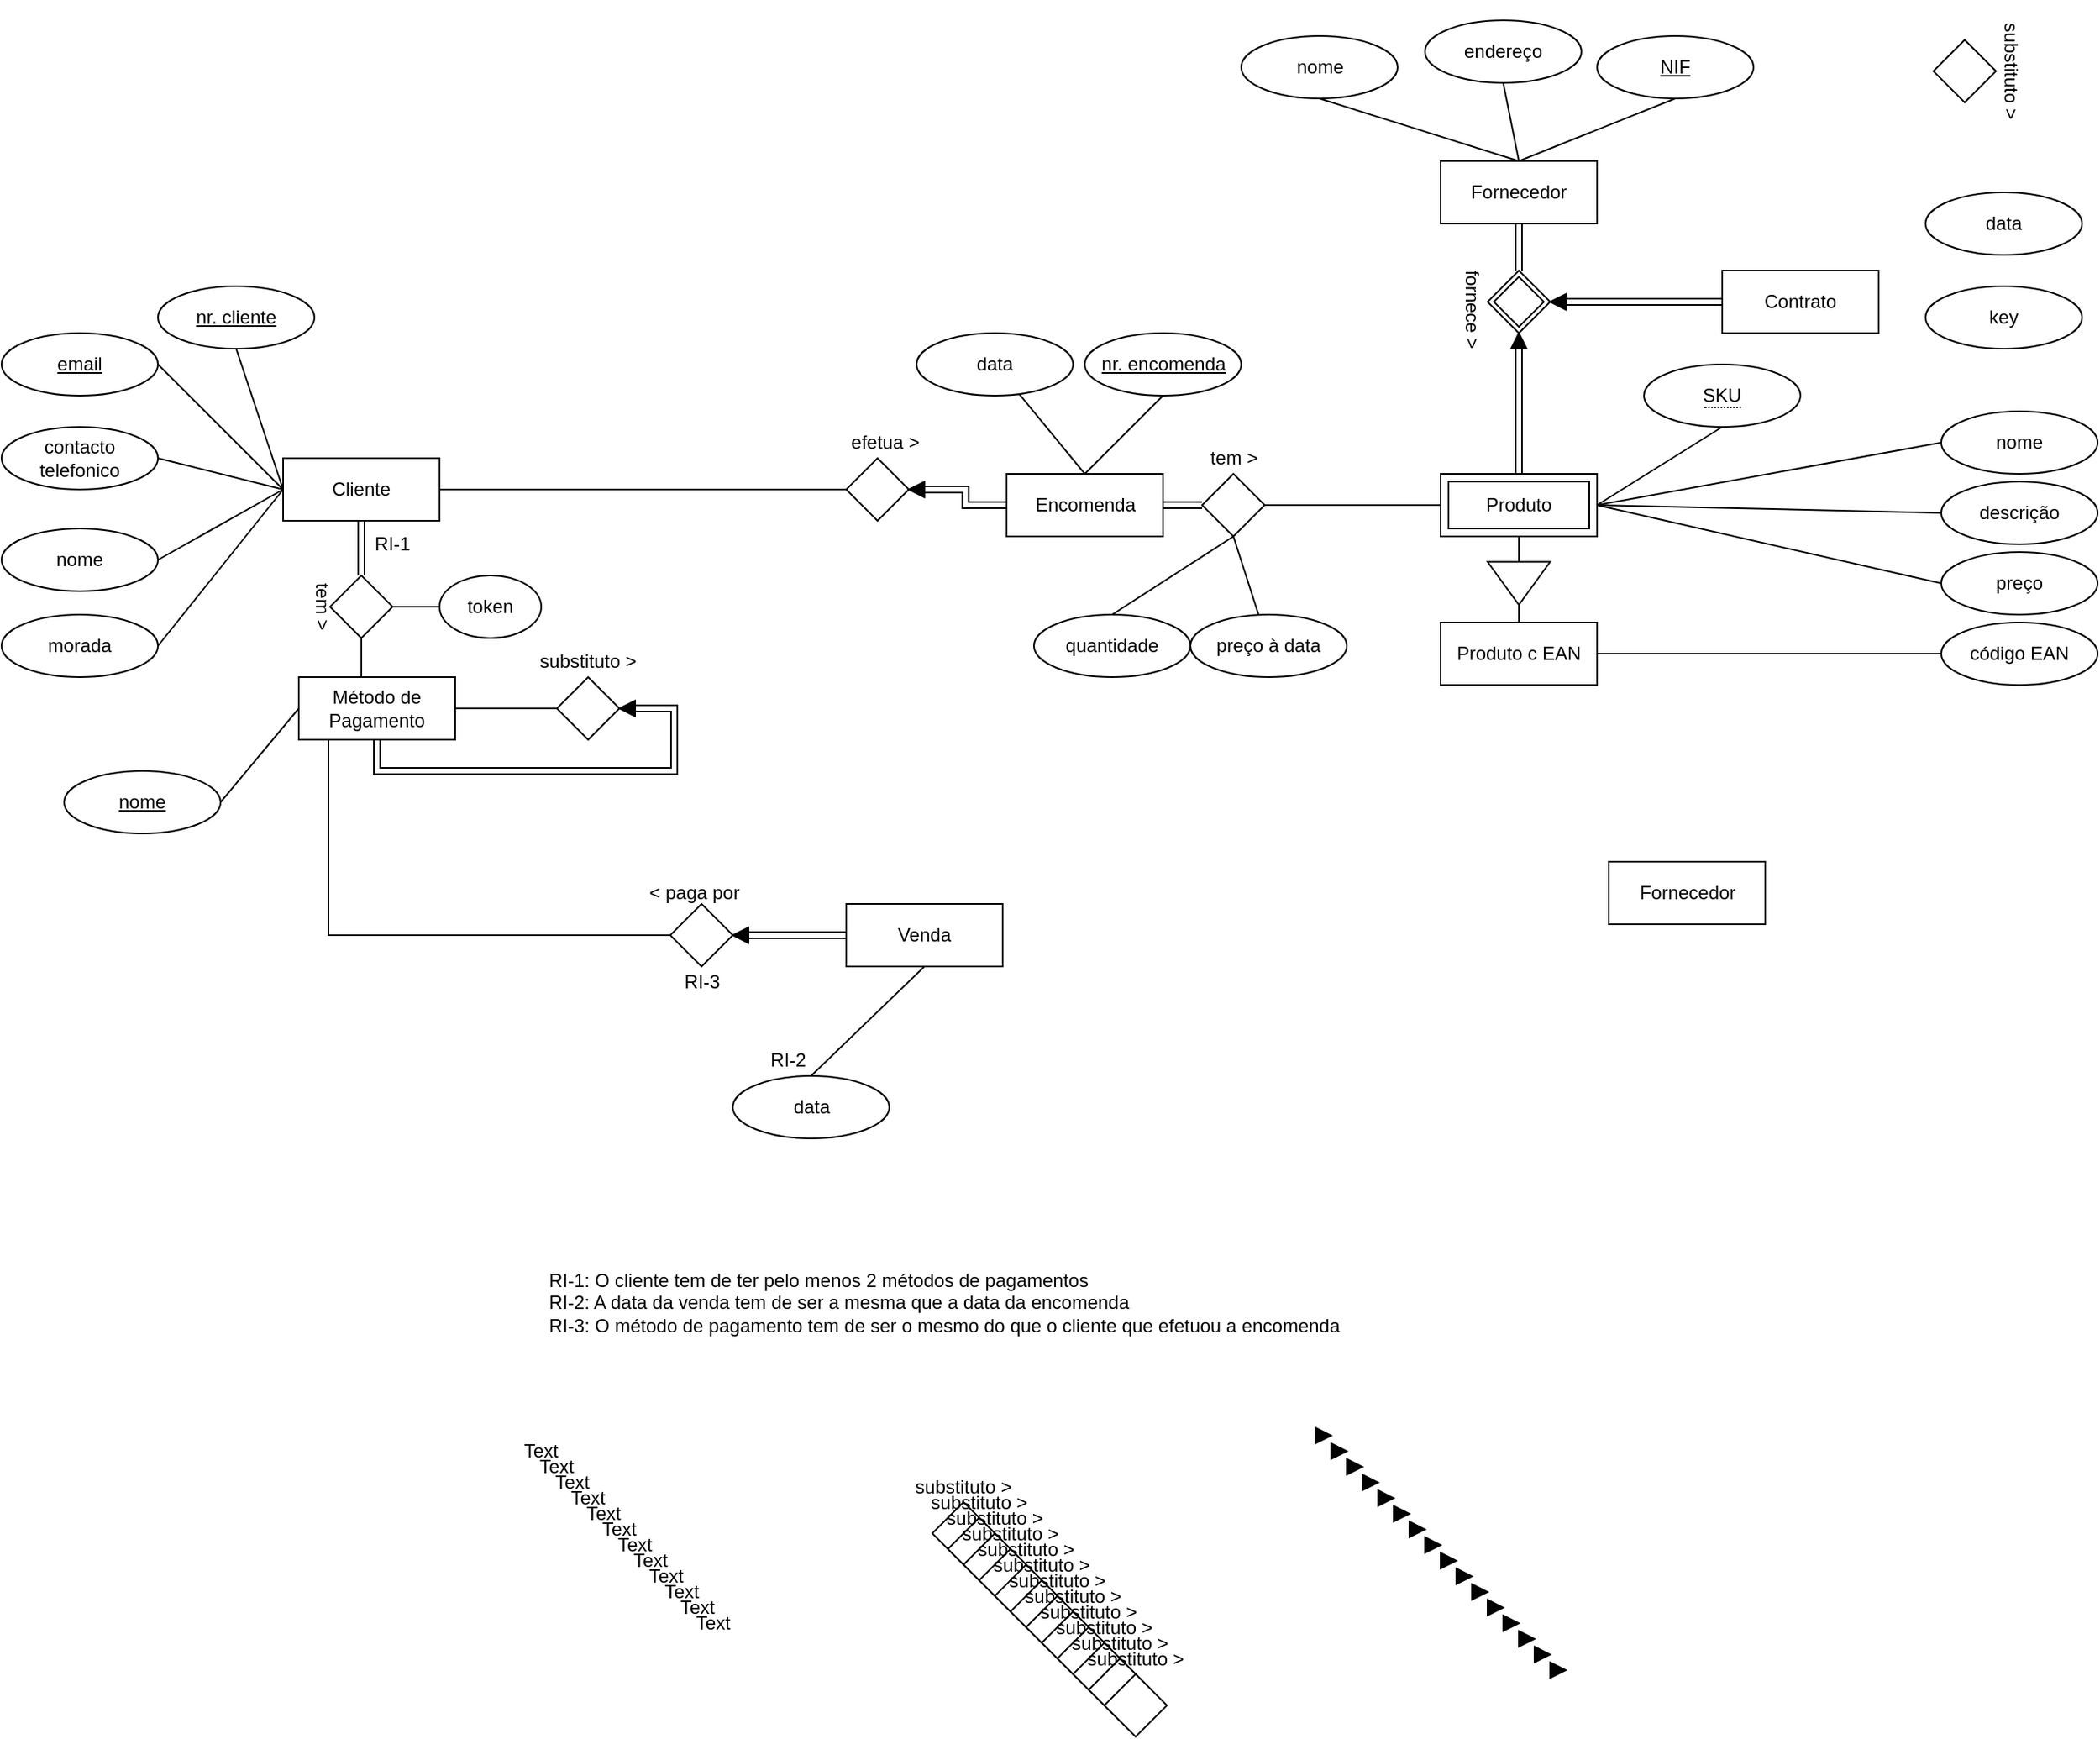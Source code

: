 <mxfile version="21.3.0" type="github">
  <diagram name="Página-1" id="y2fjRV4uYD4Q84c89YPK">
    <mxGraphModel dx="1822" dy="1716" grid="1" gridSize="10" guides="1" tooltips="1" connect="1" arrows="1" fold="1" page="1" pageScale="1" pageWidth="827" pageHeight="1169" math="0" shadow="0">
      <root>
        <mxCell id="0" />
        <mxCell id="1" parent="0" />
        <mxCell id="JnHoamfneufo5HsruB0j-102" style="edgeStyle=orthogonalEdgeStyle;rounded=0;orthogonalLoop=1;jettySize=auto;html=1;exitX=1;exitY=0.5;exitDx=0;exitDy=0;entryX=0;entryY=0.5;entryDx=0;entryDy=0;endArrow=none;endFill=0;" edge="1" parent="1" source="JnHoamfneufo5HsruB0j-5" target="JnHoamfneufo5HsruB0j-99">
          <mxGeometry relative="1" as="geometry">
            <mxPoint x="352.5" y="270" as="sourcePoint" />
            <Array as="points">
              <mxPoint x="330" y="260" />
            </Array>
          </mxGeometry>
        </mxCell>
        <mxCell id="JnHoamfneufo5HsruB0j-118" style="edgeStyle=orthogonalEdgeStyle;rounded=0;orthogonalLoop=1;jettySize=auto;html=1;exitX=0.5;exitY=1;exitDx=0;exitDy=0;entryX=0.5;entryY=0;entryDx=0;entryDy=0;shape=link;" edge="1" parent="1" source="JnHoamfneufo5HsruB0j-5" target="JnHoamfneufo5HsruB0j-97">
          <mxGeometry relative="1" as="geometry" />
        </mxCell>
        <mxCell id="JnHoamfneufo5HsruB0j-5" value="Cliente" style="whiteSpace=wrap;html=1;align=center;" vertex="1" parent="1">
          <mxGeometry x="-20" y="240" width="100" height="40" as="geometry" />
        </mxCell>
        <mxCell id="JnHoamfneufo5HsruB0j-129" style="edgeStyle=orthogonalEdgeStyle;rounded=0;orthogonalLoop=1;jettySize=auto;html=1;exitX=1;exitY=0.5;exitDx=0;exitDy=0;entryX=0;entryY=0.5;entryDx=0;entryDy=0;shape=link;" edge="1" parent="1" source="JnHoamfneufo5HsruB0j-6" target="JnHoamfneufo5HsruB0j-95">
          <mxGeometry relative="1" as="geometry" />
        </mxCell>
        <mxCell id="JnHoamfneufo5HsruB0j-135" style="edgeStyle=orthogonalEdgeStyle;rounded=0;orthogonalLoop=1;jettySize=auto;html=1;exitX=0;exitY=0.5;exitDx=0;exitDy=0;entryX=0;entryY=0.5;entryDx=0;entryDy=0;shape=link;" edge="1" parent="1" source="JnHoamfneufo5HsruB0j-6" target="JnHoamfneufo5HsruB0j-131">
          <mxGeometry relative="1" as="geometry">
            <mxPoint x="425" y="270" as="targetPoint" />
            <Array as="points" />
          </mxGeometry>
        </mxCell>
        <mxCell id="JnHoamfneufo5HsruB0j-136" style="rounded=0;orthogonalLoop=1;jettySize=auto;html=1;exitX=0.5;exitY=0;exitDx=0;exitDy=0;endArrow=none;endFill=0;" edge="1" parent="1" source="JnHoamfneufo5HsruB0j-6" target="JnHoamfneufo5HsruB0j-104">
          <mxGeometry relative="1" as="geometry" />
        </mxCell>
        <mxCell id="JnHoamfneufo5HsruB0j-137" style="rounded=0;orthogonalLoop=1;jettySize=auto;html=1;exitX=0.5;exitY=0;exitDx=0;exitDy=0;entryX=0.5;entryY=1;entryDx=0;entryDy=0;endArrow=none;endFill=0;" edge="1" parent="1" source="JnHoamfneufo5HsruB0j-6" target="JnHoamfneufo5HsruB0j-105">
          <mxGeometry relative="1" as="geometry" />
        </mxCell>
        <mxCell id="JnHoamfneufo5HsruB0j-6" value="Encomenda" style="whiteSpace=wrap;html=1;align=center;" vertex="1" parent="1">
          <mxGeometry x="442.5" y="250" width="100" height="40" as="geometry" />
        </mxCell>
        <mxCell id="JnHoamfneufo5HsruB0j-130" style="edgeStyle=orthogonalEdgeStyle;rounded=0;orthogonalLoop=1;jettySize=auto;html=1;exitX=0;exitY=0.5;exitDx=0;exitDy=0;entryX=1;entryY=0.5;entryDx=0;entryDy=0;endArrow=none;endFill=0;" edge="1" parent="1" source="JnHoamfneufo5HsruB0j-7" target="JnHoamfneufo5HsruB0j-95">
          <mxGeometry relative="1" as="geometry" />
        </mxCell>
        <mxCell id="JnHoamfneufo5HsruB0j-142" style="rounded=0;orthogonalLoop=1;jettySize=auto;html=1;exitX=1;exitY=0.5;exitDx=0;exitDy=0;entryX=0.5;entryY=1;entryDx=0;entryDy=0;endArrow=none;endFill=0;" edge="1" parent="1" source="JnHoamfneufo5HsruB0j-7" target="JnHoamfneufo5HsruB0j-225">
          <mxGeometry relative="1" as="geometry">
            <mxPoint x="886.25" y="210" as="targetPoint" />
          </mxGeometry>
        </mxCell>
        <mxCell id="JnHoamfneufo5HsruB0j-217" style="edgeStyle=orthogonalEdgeStyle;rounded=0;orthogonalLoop=1;jettySize=auto;html=1;exitX=0.5;exitY=1;exitDx=0;exitDy=0;entryX=0;entryY=0.5;entryDx=0;entryDy=0;endArrow=none;endFill=0;" edge="1" parent="1" source="JnHoamfneufo5HsruB0j-7" target="JnHoamfneufo5HsruB0j-216">
          <mxGeometry relative="1" as="geometry" />
        </mxCell>
        <mxCell id="JnHoamfneufo5HsruB0j-41" style="edgeStyle=orthogonalEdgeStyle;rounded=0;orthogonalLoop=1;jettySize=auto;html=1;exitX=1;exitY=0.5;exitDx=0;exitDy=0;endArrow=none;endFill=0;" edge="1" parent="1" source="JnHoamfneufo5HsruB0j-8" target="JnHoamfneufo5HsruB0j-24">
          <mxGeometry relative="1" as="geometry" />
        </mxCell>
        <mxCell id="JnHoamfneufo5HsruB0j-62" style="edgeStyle=orthogonalEdgeStyle;rounded=0;orthogonalLoop=1;jettySize=auto;html=1;exitX=0.5;exitY=1;exitDx=0;exitDy=0;entryX=0;entryY=0.5;entryDx=0;entryDy=0;endArrow=none;endFill=0;shape=link;" edge="1" parent="1" source="JnHoamfneufo5HsruB0j-8" target="JnHoamfneufo5HsruB0j-44">
          <mxGeometry relative="1" as="geometry">
            <Array as="points">
              <mxPoint x="40" y="440" />
              <mxPoint x="230" y="440" />
              <mxPoint x="230" y="400" />
            </Array>
          </mxGeometry>
        </mxCell>
        <mxCell id="JnHoamfneufo5HsruB0j-127" style="rounded=0;orthogonalLoop=1;jettySize=auto;html=1;exitX=0;exitY=0.5;exitDx=0;exitDy=0;entryX=1;entryY=0.5;entryDx=0;entryDy=0;endArrow=none;endFill=0;" edge="1" parent="1" source="JnHoamfneufo5HsruB0j-8" target="JnHoamfneufo5HsruB0j-126">
          <mxGeometry relative="1" as="geometry" />
        </mxCell>
        <mxCell id="JnHoamfneufo5HsruB0j-8" value="Método de Pagamento" style="whiteSpace=wrap;html=1;align=center;" vertex="1" parent="1">
          <mxGeometry x="-10" y="380" width="100" height="40" as="geometry" />
        </mxCell>
        <mxCell id="JnHoamfneufo5HsruB0j-24" value="" style="shape=rhombus;perimeter=rhombusPerimeter;whiteSpace=wrap;html=1;align=center;" vertex="1" parent="1">
          <mxGeometry x="155" y="380" width="40" height="40" as="geometry" />
        </mxCell>
        <mxCell id="JnHoamfneufo5HsruB0j-25" value="Text" style="text;html=1;strokeColor=none;fillColor=none;align=center;verticalAlign=middle;whiteSpace=wrap;rounded=0;" vertex="1" parent="1">
          <mxGeometry x="115" y="860" width="60" height="30" as="geometry" />
        </mxCell>
        <mxCell id="JnHoamfneufo5HsruB0j-26" value="Text" style="text;html=1;strokeColor=none;fillColor=none;align=center;verticalAlign=middle;whiteSpace=wrap;rounded=0;" vertex="1" parent="1">
          <mxGeometry x="125" y="870" width="60" height="30" as="geometry" />
        </mxCell>
        <mxCell id="JnHoamfneufo5HsruB0j-27" value="Text" style="text;html=1;strokeColor=none;fillColor=none;align=center;verticalAlign=middle;whiteSpace=wrap;rounded=0;" vertex="1" parent="1">
          <mxGeometry x="135" y="880" width="60" height="30" as="geometry" />
        </mxCell>
        <mxCell id="JnHoamfneufo5HsruB0j-28" value="Text" style="text;html=1;strokeColor=none;fillColor=none;align=center;verticalAlign=middle;whiteSpace=wrap;rounded=0;" vertex="1" parent="1">
          <mxGeometry x="145" y="890" width="60" height="30" as="geometry" />
        </mxCell>
        <mxCell id="JnHoamfneufo5HsruB0j-29" value="Text" style="text;html=1;strokeColor=none;fillColor=none;align=center;verticalAlign=middle;whiteSpace=wrap;rounded=0;" vertex="1" parent="1">
          <mxGeometry x="155" y="900" width="60" height="30" as="geometry" />
        </mxCell>
        <mxCell id="JnHoamfneufo5HsruB0j-30" value="Text" style="text;html=1;strokeColor=none;fillColor=none;align=center;verticalAlign=middle;whiteSpace=wrap;rounded=0;" vertex="1" parent="1">
          <mxGeometry x="165" y="910" width="60" height="30" as="geometry" />
        </mxCell>
        <mxCell id="JnHoamfneufo5HsruB0j-31" value="Text" style="text;html=1;strokeColor=none;fillColor=none;align=center;verticalAlign=middle;whiteSpace=wrap;rounded=0;" vertex="1" parent="1">
          <mxGeometry x="175" y="920" width="60" height="30" as="geometry" />
        </mxCell>
        <mxCell id="JnHoamfneufo5HsruB0j-32" value="Text" style="text;html=1;strokeColor=none;fillColor=none;align=center;verticalAlign=middle;whiteSpace=wrap;rounded=0;" vertex="1" parent="1">
          <mxGeometry x="185" y="930" width="60" height="30" as="geometry" />
        </mxCell>
        <mxCell id="JnHoamfneufo5HsruB0j-33" value="Text" style="text;html=1;strokeColor=none;fillColor=none;align=center;verticalAlign=middle;whiteSpace=wrap;rounded=0;" vertex="1" parent="1">
          <mxGeometry x="195" y="940" width="60" height="30" as="geometry" />
        </mxCell>
        <mxCell id="JnHoamfneufo5HsruB0j-34" value="Text" style="text;html=1;strokeColor=none;fillColor=none;align=center;verticalAlign=middle;whiteSpace=wrap;rounded=0;" vertex="1" parent="1">
          <mxGeometry x="205" y="950" width="60" height="30" as="geometry" />
        </mxCell>
        <mxCell id="JnHoamfneufo5HsruB0j-35" value="Text" style="text;html=1;strokeColor=none;fillColor=none;align=center;verticalAlign=middle;whiteSpace=wrap;rounded=0;" vertex="1" parent="1">
          <mxGeometry x="215" y="960" width="60" height="30" as="geometry" />
        </mxCell>
        <mxCell id="JnHoamfneufo5HsruB0j-36" value="Text" style="text;html=1;strokeColor=none;fillColor=none;align=center;verticalAlign=middle;whiteSpace=wrap;rounded=0;" vertex="1" parent="1">
          <mxGeometry x="225" y="970" width="60" height="30" as="geometry" />
        </mxCell>
        <mxCell id="JnHoamfneufo5HsruB0j-37" value="&lt;div style=&quot;&quot;&gt;&lt;span style=&quot;background-color: initial;&quot;&gt;RI-1: O cliente tem de ter pelo menos 2 métodos de pagamentos&lt;/span&gt;&lt;/div&gt;RI-2: A data da venda tem de ser a mesma que a data da encomenda&lt;br&gt;&lt;span style=&quot;background-color: initial;&quot;&gt;RI-3: O método de pagamento tem de ser o mesmo do que o cliente que efetuou a encomenda&lt;/span&gt;" style="text;html=1;strokeColor=none;fillColor=none;align=left;verticalAlign=middle;whiteSpace=wrap;rounded=0;" vertex="1" parent="1">
          <mxGeometry x="147.5" y="750" width="572.5" height="60" as="geometry" />
        </mxCell>
        <mxCell id="JnHoamfneufo5HsruB0j-38" value="RI-2" style="text;html=1;strokeColor=none;fillColor=none;align=center;verticalAlign=middle;whiteSpace=wrap;rounded=0;" vertex="1" parent="1">
          <mxGeometry x="272.5" y="610" width="60" height="30" as="geometry" />
        </mxCell>
        <mxCell id="JnHoamfneufo5HsruB0j-39" value="RI-1" style="text;html=1;strokeColor=none;fillColor=none;align=center;verticalAlign=middle;whiteSpace=wrap;rounded=0;" vertex="1" parent="1">
          <mxGeometry x="20" y="280" width="60" height="30" as="geometry" />
        </mxCell>
        <mxCell id="JnHoamfneufo5HsruB0j-40" value="substituto &amp;gt;" style="text;html=1;strokeColor=none;fillColor=none;align=center;verticalAlign=middle;whiteSpace=wrap;rounded=0;" vertex="1" parent="1">
          <mxGeometry x="140" y="355" width="70" height="30" as="geometry" />
        </mxCell>
        <mxCell id="JnHoamfneufo5HsruB0j-44" value="" style="triangle;whiteSpace=wrap;html=1;fillStyle=solid;fillColor=#030303;rotation=-180;" vertex="1" parent="1">
          <mxGeometry x="195" y="395" width="10" height="10" as="geometry" />
        </mxCell>
        <mxCell id="JnHoamfneufo5HsruB0j-45" value="" style="triangle;whiteSpace=wrap;html=1;fillStyle=solid;fillColor=#030303;" vertex="1" parent="1">
          <mxGeometry x="640" y="860" width="10" height="10" as="geometry" />
        </mxCell>
        <mxCell id="JnHoamfneufo5HsruB0j-46" value="" style="triangle;whiteSpace=wrap;html=1;fillStyle=solid;fillColor=#030303;" vertex="1" parent="1">
          <mxGeometry x="650" y="870" width="10" height="10" as="geometry" />
        </mxCell>
        <mxCell id="JnHoamfneufo5HsruB0j-47" value="" style="triangle;whiteSpace=wrap;html=1;fillStyle=solid;fillColor=#030303;" vertex="1" parent="1">
          <mxGeometry x="660" y="880" width="10" height="10" as="geometry" />
        </mxCell>
        <mxCell id="JnHoamfneufo5HsruB0j-48" value="" style="triangle;whiteSpace=wrap;html=1;fillStyle=solid;fillColor=#030303;" vertex="1" parent="1">
          <mxGeometry x="670" y="890" width="10" height="10" as="geometry" />
        </mxCell>
        <mxCell id="JnHoamfneufo5HsruB0j-49" value="" style="triangle;whiteSpace=wrap;html=1;fillStyle=solid;fillColor=#030303;" vertex="1" parent="1">
          <mxGeometry x="680" y="900" width="10" height="10" as="geometry" />
        </mxCell>
        <mxCell id="JnHoamfneufo5HsruB0j-50" value="" style="triangle;whiteSpace=wrap;html=1;fillStyle=solid;fillColor=#030303;" vertex="1" parent="1">
          <mxGeometry x="690" y="910" width="10" height="10" as="geometry" />
        </mxCell>
        <mxCell id="JnHoamfneufo5HsruB0j-51" value="" style="triangle;whiteSpace=wrap;html=1;fillStyle=solid;fillColor=#030303;" vertex="1" parent="1">
          <mxGeometry x="700" y="920" width="10" height="10" as="geometry" />
        </mxCell>
        <mxCell id="JnHoamfneufo5HsruB0j-52" value="" style="triangle;whiteSpace=wrap;html=1;fillStyle=solid;fillColor=#030303;" vertex="1" parent="1">
          <mxGeometry x="710" y="930" width="10" height="10" as="geometry" />
        </mxCell>
        <mxCell id="JnHoamfneufo5HsruB0j-53" value="" style="triangle;whiteSpace=wrap;html=1;fillStyle=solid;fillColor=#030303;" vertex="1" parent="1">
          <mxGeometry x="720" y="940" width="10" height="10" as="geometry" />
        </mxCell>
        <mxCell id="JnHoamfneufo5HsruB0j-54" value="" style="triangle;whiteSpace=wrap;html=1;fillStyle=solid;fillColor=#030303;" vertex="1" parent="1">
          <mxGeometry x="730" y="950" width="10" height="10" as="geometry" />
        </mxCell>
        <mxCell id="JnHoamfneufo5HsruB0j-55" value="" style="triangle;whiteSpace=wrap;html=1;fillStyle=solid;fillColor=#030303;" vertex="1" parent="1">
          <mxGeometry x="740" y="960" width="10" height="10" as="geometry" />
        </mxCell>
        <mxCell id="JnHoamfneufo5HsruB0j-56" value="" style="triangle;whiteSpace=wrap;html=1;fillStyle=solid;fillColor=#030303;" vertex="1" parent="1">
          <mxGeometry x="750" y="970" width="10" height="10" as="geometry" />
        </mxCell>
        <mxCell id="JnHoamfneufo5HsruB0j-57" value="" style="triangle;whiteSpace=wrap;html=1;fillStyle=solid;fillColor=#030303;" vertex="1" parent="1">
          <mxGeometry x="760" y="980" width="10" height="10" as="geometry" />
        </mxCell>
        <mxCell id="JnHoamfneufo5HsruB0j-58" value="" style="triangle;whiteSpace=wrap;html=1;fillStyle=solid;fillColor=#030303;" vertex="1" parent="1">
          <mxGeometry x="770" y="990" width="10" height="10" as="geometry" />
        </mxCell>
        <mxCell id="JnHoamfneufo5HsruB0j-59" value="" style="triangle;whiteSpace=wrap;html=1;fillStyle=solid;fillColor=#030303;" vertex="1" parent="1">
          <mxGeometry x="780" y="1000" width="10" height="10" as="geometry" />
        </mxCell>
        <mxCell id="JnHoamfneufo5HsruB0j-60" value="" style="triangle;whiteSpace=wrap;html=1;fillStyle=solid;fillColor=#030303;" vertex="1" parent="1">
          <mxGeometry x="790" y="1010" width="10" height="10" as="geometry" />
        </mxCell>
        <mxCell id="JnHoamfneufo5HsruB0j-61" value="" style="triangle;whiteSpace=wrap;html=1;fillStyle=solid;fillColor=#030303;rotation=-90;" vertex="1" parent="1">
          <mxGeometry x="765" y="160" width="10" height="10" as="geometry" />
        </mxCell>
        <mxCell id="JnHoamfneufo5HsruB0j-148" style="edgeStyle=orthogonalEdgeStyle;rounded=0;orthogonalLoop=1;jettySize=auto;html=1;exitX=0;exitY=0.5;exitDx=0;exitDy=0;endArrow=none;endFill=0;entryX=0.192;entryY=1.005;entryDx=0;entryDy=0;entryPerimeter=0;" edge="1" parent="1" source="JnHoamfneufo5HsruB0j-93" target="JnHoamfneufo5HsruB0j-8">
          <mxGeometry relative="1" as="geometry">
            <mxPoint x="170" y="431" as="targetPoint" />
            <Array as="points">
              <mxPoint x="9" y="545" />
              <mxPoint x="9" y="420" />
            </Array>
          </mxGeometry>
        </mxCell>
        <mxCell id="JnHoamfneufo5HsruB0j-93" value="" style="shape=rhombus;perimeter=rhombusPerimeter;whiteSpace=wrap;html=1;align=center;" vertex="1" parent="1">
          <mxGeometry x="227.5" y="525" width="40" height="40" as="geometry" />
        </mxCell>
        <mxCell id="JnHoamfneufo5HsruB0j-94" value="&amp;lt; paga por" style="text;html=1;strokeColor=none;fillColor=none;align=center;verticalAlign=middle;whiteSpace=wrap;rounded=0;" vertex="1" parent="1">
          <mxGeometry x="207.5" y="502.5" width="70" height="30" as="geometry" />
        </mxCell>
        <mxCell id="JnHoamfneufo5HsruB0j-140" style="rounded=0;orthogonalLoop=1;jettySize=auto;html=1;exitX=0.5;exitY=1;exitDx=0;exitDy=0;entryX=0.5;entryY=0;entryDx=0;entryDy=0;endArrow=none;endFill=0;" edge="1" parent="1" source="JnHoamfneufo5HsruB0j-95" target="JnHoamfneufo5HsruB0j-139">
          <mxGeometry relative="1" as="geometry" />
        </mxCell>
        <mxCell id="JnHoamfneufo5HsruB0j-223" style="rounded=0;orthogonalLoop=1;jettySize=auto;html=1;exitX=0.5;exitY=1;exitDx=0;exitDy=0;endArrow=none;endFill=0;" edge="1" parent="1" source="JnHoamfneufo5HsruB0j-95" target="JnHoamfneufo5HsruB0j-222">
          <mxGeometry relative="1" as="geometry" />
        </mxCell>
        <mxCell id="JnHoamfneufo5HsruB0j-95" value="" style="shape=rhombus;perimeter=rhombusPerimeter;whiteSpace=wrap;html=1;align=center;" vertex="1" parent="1">
          <mxGeometry x="567.5" y="250" width="40" height="40" as="geometry" />
        </mxCell>
        <mxCell id="JnHoamfneufo5HsruB0j-96" value="tem &amp;gt;" style="text;html=1;strokeColor=none;fillColor=none;align=center;verticalAlign=middle;whiteSpace=wrap;rounded=0;" vertex="1" parent="1">
          <mxGeometry x="552.5" y="225" width="70" height="30" as="geometry" />
        </mxCell>
        <mxCell id="JnHoamfneufo5HsruB0j-119" style="edgeStyle=orthogonalEdgeStyle;rounded=0;orthogonalLoop=1;jettySize=auto;html=1;exitX=0.5;exitY=1;exitDx=0;exitDy=0;entryX=0.5;entryY=0;entryDx=0;entryDy=0;endArrow=none;endFill=0;" edge="1" parent="1" source="JnHoamfneufo5HsruB0j-97">
          <mxGeometry relative="1" as="geometry">
            <mxPoint x="30" y="380" as="targetPoint" />
          </mxGeometry>
        </mxCell>
        <mxCell id="JnHoamfneufo5HsruB0j-123" style="edgeStyle=orthogonalEdgeStyle;rounded=0;orthogonalLoop=1;jettySize=auto;html=1;exitX=1;exitY=0.5;exitDx=0;exitDy=0;entryX=0;entryY=0.5;entryDx=0;entryDy=0;endArrow=none;endFill=0;" edge="1" parent="1" source="JnHoamfneufo5HsruB0j-97">
          <mxGeometry relative="1" as="geometry">
            <mxPoint x="80" y="335" as="targetPoint" />
          </mxGeometry>
        </mxCell>
        <mxCell id="JnHoamfneufo5HsruB0j-97" value="" style="shape=rhombus;perimeter=rhombusPerimeter;whiteSpace=wrap;html=1;align=center;" vertex="1" parent="1">
          <mxGeometry x="10" y="315" width="40" height="40" as="geometry" />
        </mxCell>
        <mxCell id="JnHoamfneufo5HsruB0j-98" value="tem &amp;gt;" style="text;html=1;strokeColor=none;fillColor=none;align=center;verticalAlign=middle;whiteSpace=wrap;rounded=0;rotation=90;" vertex="1" parent="1">
          <mxGeometry x="-20" y="320" width="50" height="30" as="geometry" />
        </mxCell>
        <mxCell id="JnHoamfneufo5HsruB0j-104" value="data" style="ellipse;whiteSpace=wrap;html=1;align=center;" vertex="1" parent="1">
          <mxGeometry x="385" y="160" width="100" height="40" as="geometry" />
        </mxCell>
        <mxCell id="JnHoamfneufo5HsruB0j-105" value="nr. encomenda" style="ellipse;whiteSpace=wrap;html=1;align=center;fontStyle=4" vertex="1" parent="1">
          <mxGeometry x="492.5" y="160" width="100" height="40" as="geometry" />
        </mxCell>
        <mxCell id="JnHoamfneufo5HsruB0j-111" style="rounded=0;orthogonalLoop=1;jettySize=auto;html=1;exitX=1;exitY=0.5;exitDx=0;exitDy=0;entryX=0;entryY=0.5;entryDx=0;entryDy=0;endArrow=none;endFill=0;" edge="1" parent="1" source="JnHoamfneufo5HsruB0j-106" target="JnHoamfneufo5HsruB0j-5">
          <mxGeometry relative="1" as="geometry" />
        </mxCell>
        <mxCell id="JnHoamfneufo5HsruB0j-106" value="contacto telefonico" style="ellipse;whiteSpace=wrap;html=1;align=center;" vertex="1" parent="1">
          <mxGeometry x="-200" y="220" width="100" height="40" as="geometry" />
        </mxCell>
        <mxCell id="JnHoamfneufo5HsruB0j-112" style="rounded=0;orthogonalLoop=1;jettySize=auto;html=1;exitX=1;exitY=0.5;exitDx=0;exitDy=0;entryX=0;entryY=0.5;entryDx=0;entryDy=0;endArrow=none;endFill=0;" edge="1" parent="1" source="JnHoamfneufo5HsruB0j-107" target="JnHoamfneufo5HsruB0j-5">
          <mxGeometry relative="1" as="geometry" />
        </mxCell>
        <mxCell id="JnHoamfneufo5HsruB0j-107" value="nome" style="ellipse;whiteSpace=wrap;html=1;align=center;" vertex="1" parent="1">
          <mxGeometry x="-200" y="285" width="100" height="40" as="geometry" />
        </mxCell>
        <mxCell id="JnHoamfneufo5HsruB0j-113" style="rounded=0;orthogonalLoop=1;jettySize=auto;html=1;exitX=1;exitY=0.5;exitDx=0;exitDy=0;entryX=0;entryY=0.5;entryDx=0;entryDy=0;endArrow=none;endFill=0;" edge="1" parent="1" source="JnHoamfneufo5HsruB0j-108" target="JnHoamfneufo5HsruB0j-5">
          <mxGeometry relative="1" as="geometry" />
        </mxCell>
        <mxCell id="JnHoamfneufo5HsruB0j-108" value="morada" style="ellipse;whiteSpace=wrap;html=1;align=center;" vertex="1" parent="1">
          <mxGeometry x="-200" y="340" width="100" height="40" as="geometry" />
        </mxCell>
        <mxCell id="JnHoamfneufo5HsruB0j-114" style="rounded=0;orthogonalLoop=1;jettySize=auto;html=1;exitX=1;exitY=0.5;exitDx=0;exitDy=0;endArrow=none;endFill=0;" edge="1" parent="1" source="JnHoamfneufo5HsruB0j-109">
          <mxGeometry relative="1" as="geometry">
            <mxPoint x="-20" y="260" as="targetPoint" />
          </mxGeometry>
        </mxCell>
        <mxCell id="JnHoamfneufo5HsruB0j-109" value="email" style="ellipse;whiteSpace=wrap;html=1;align=center;fontStyle=4;" vertex="1" parent="1">
          <mxGeometry x="-200" y="160" width="100" height="40" as="geometry" />
        </mxCell>
        <mxCell id="JnHoamfneufo5HsruB0j-115" style="rounded=0;orthogonalLoop=1;jettySize=auto;html=1;exitX=0.5;exitY=1;exitDx=0;exitDy=0;endArrow=none;endFill=0;" edge="1" parent="1" source="JnHoamfneufo5HsruB0j-110">
          <mxGeometry relative="1" as="geometry">
            <mxPoint x="-20" y="260" as="targetPoint" />
          </mxGeometry>
        </mxCell>
        <mxCell id="JnHoamfneufo5HsruB0j-110" value="nr. cliente" style="ellipse;whiteSpace=wrap;html=1;align=center;fontStyle=4;" vertex="1" parent="1">
          <mxGeometry x="-100" y="130" width="100" height="40" as="geometry" />
        </mxCell>
        <mxCell id="JnHoamfneufo5HsruB0j-121" value="token" style="ellipse;whiteSpace=wrap;html=1;align=center;" vertex="1" parent="1">
          <mxGeometry x="80" y="315" width="65" height="40" as="geometry" />
        </mxCell>
        <mxCell id="JnHoamfneufo5HsruB0j-126" value="nome" style="ellipse;whiteSpace=wrap;html=1;align=center;fontStyle=4;" vertex="1" parent="1">
          <mxGeometry x="-160" y="440" width="100" height="40" as="geometry" />
        </mxCell>
        <mxCell id="JnHoamfneufo5HsruB0j-139" value="quantidade" style="ellipse;whiteSpace=wrap;html=1;align=center;" vertex="1" parent="1">
          <mxGeometry x="460" y="340" width="100" height="40" as="geometry" />
        </mxCell>
        <mxCell id="JnHoamfneufo5HsruB0j-150" style="edgeStyle=orthogonalEdgeStyle;rounded=0;orthogonalLoop=1;jettySize=auto;html=1;exitX=0;exitY=0.5;exitDx=0;exitDy=0;entryX=0;entryY=0.5;entryDx=0;entryDy=0;endArrow=none;endFill=0;shape=link;" edge="1" parent="1" source="JnHoamfneufo5HsruB0j-143" target="JnHoamfneufo5HsruB0j-149">
          <mxGeometry relative="1" as="geometry" />
        </mxCell>
        <mxCell id="JnHoamfneufo5HsruB0j-143" value="Venda" style="whiteSpace=wrap;html=1;align=center;" vertex="1" parent="1">
          <mxGeometry x="340" y="525" width="100" height="40" as="geometry" />
        </mxCell>
        <mxCell id="JnHoamfneufo5HsruB0j-145" style="rounded=0;orthogonalLoop=1;jettySize=auto;html=1;exitX=0.5;exitY=0;exitDx=0;exitDy=0;entryX=0.5;entryY=1;entryDx=0;entryDy=0;endArrow=none;endFill=0;" edge="1" parent="1" source="JnHoamfneufo5HsruB0j-144" target="JnHoamfneufo5HsruB0j-143">
          <mxGeometry relative="1" as="geometry" />
        </mxCell>
        <mxCell id="JnHoamfneufo5HsruB0j-144" value="data" style="ellipse;whiteSpace=wrap;html=1;align=center;" vertex="1" parent="1">
          <mxGeometry x="267.5" y="635" width="100" height="40" as="geometry" />
        </mxCell>
        <mxCell id="JnHoamfneufo5HsruB0j-149" value="" style="triangle;whiteSpace=wrap;html=1;fillStyle=solid;fillColor=#030303;rotation=-180;" vertex="1" parent="1">
          <mxGeometry x="267.5" y="540" width="10" height="10" as="geometry" />
        </mxCell>
        <mxCell id="JnHoamfneufo5HsruB0j-151" value="RI-3" style="text;html=1;strokeColor=none;fillColor=none;align=center;verticalAlign=middle;whiteSpace=wrap;rounded=0;" vertex="1" parent="1">
          <mxGeometry x="217.5" y="560" width="60" height="30" as="geometry" />
        </mxCell>
        <mxCell id="JnHoamfneufo5HsruB0j-155" value="" style="group" vertex="1" connectable="0" parent="1">
          <mxGeometry x="330" y="215" width="70" height="65" as="geometry" />
        </mxCell>
        <mxCell id="JnHoamfneufo5HsruB0j-100" value="efetua &amp;gt;" style="text;html=1;strokeColor=none;fillColor=none;align=center;verticalAlign=middle;whiteSpace=wrap;rounded=0;" vertex="1" parent="JnHoamfneufo5HsruB0j-155">
          <mxGeometry width="70" height="30" as="geometry" />
        </mxCell>
        <mxCell id="JnHoamfneufo5HsruB0j-154" value="" style="group" vertex="1" connectable="0" parent="JnHoamfneufo5HsruB0j-155">
          <mxGeometry x="10" y="25" width="50" height="40" as="geometry" />
        </mxCell>
        <mxCell id="JnHoamfneufo5HsruB0j-99" value="" style="shape=rhombus;perimeter=rhombusPerimeter;whiteSpace=wrap;html=1;align=center;" vertex="1" parent="JnHoamfneufo5HsruB0j-154">
          <mxGeometry width="40" height="40" as="geometry" />
        </mxCell>
        <mxCell id="JnHoamfneufo5HsruB0j-131" value="" style="triangle;whiteSpace=wrap;html=1;fillStyle=solid;fillColor=#030303;rotation=-180;" vertex="1" parent="JnHoamfneufo5HsruB0j-154">
          <mxGeometry x="40" y="15" width="10" height="10" as="geometry" />
        </mxCell>
        <mxCell id="JnHoamfneufo5HsruB0j-157" value="" style="group" vertex="1" connectable="0" parent="1">
          <mxGeometry x="380" y="882.5" width="70" height="65" as="geometry" />
        </mxCell>
        <mxCell id="JnHoamfneufo5HsruB0j-158" value="" style="shape=rhombus;perimeter=rhombusPerimeter;whiteSpace=wrap;html=1;align=center;" vertex="1" parent="JnHoamfneufo5HsruB0j-157">
          <mxGeometry x="15" y="25" width="40" height="40" as="geometry" />
        </mxCell>
        <mxCell id="JnHoamfneufo5HsruB0j-159" value="substituto &amp;gt;" style="text;html=1;strokeColor=none;fillColor=none;align=center;verticalAlign=middle;whiteSpace=wrap;rounded=0;" vertex="1" parent="JnHoamfneufo5HsruB0j-157">
          <mxGeometry width="70" height="30" as="geometry" />
        </mxCell>
        <mxCell id="JnHoamfneufo5HsruB0j-169" value="" style="group" vertex="1" connectable="0" parent="1">
          <mxGeometry x="390" y="892.5" width="70" height="65" as="geometry" />
        </mxCell>
        <mxCell id="JnHoamfneufo5HsruB0j-170" value="" style="shape=rhombus;perimeter=rhombusPerimeter;whiteSpace=wrap;html=1;align=center;" vertex="1" parent="JnHoamfneufo5HsruB0j-169">
          <mxGeometry x="15" y="25" width="40" height="40" as="geometry" />
        </mxCell>
        <mxCell id="JnHoamfneufo5HsruB0j-171" value="substituto &amp;gt;" style="text;html=1;strokeColor=none;fillColor=none;align=center;verticalAlign=middle;whiteSpace=wrap;rounded=0;" vertex="1" parent="JnHoamfneufo5HsruB0j-169">
          <mxGeometry width="70" height="30" as="geometry" />
        </mxCell>
        <mxCell id="JnHoamfneufo5HsruB0j-172" value="" style="group" vertex="1" connectable="0" parent="1">
          <mxGeometry x="400" y="902.5" width="70" height="65" as="geometry" />
        </mxCell>
        <mxCell id="JnHoamfneufo5HsruB0j-173" value="" style="shape=rhombus;perimeter=rhombusPerimeter;whiteSpace=wrap;html=1;align=center;" vertex="1" parent="JnHoamfneufo5HsruB0j-172">
          <mxGeometry x="15" y="25" width="40" height="40" as="geometry" />
        </mxCell>
        <mxCell id="JnHoamfneufo5HsruB0j-174" value="substituto &amp;gt;" style="text;html=1;strokeColor=none;fillColor=none;align=center;verticalAlign=middle;whiteSpace=wrap;rounded=0;" vertex="1" parent="JnHoamfneufo5HsruB0j-172">
          <mxGeometry width="70" height="30" as="geometry" />
        </mxCell>
        <mxCell id="JnHoamfneufo5HsruB0j-175" value="" style="group" vertex="1" connectable="0" parent="1">
          <mxGeometry x="410" y="912.5" width="70" height="65" as="geometry" />
        </mxCell>
        <mxCell id="JnHoamfneufo5HsruB0j-176" value="" style="shape=rhombus;perimeter=rhombusPerimeter;whiteSpace=wrap;html=1;align=center;" vertex="1" parent="JnHoamfneufo5HsruB0j-175">
          <mxGeometry x="15" y="25" width="40" height="40" as="geometry" />
        </mxCell>
        <mxCell id="JnHoamfneufo5HsruB0j-177" value="substituto &amp;gt;" style="text;html=1;strokeColor=none;fillColor=none;align=center;verticalAlign=middle;whiteSpace=wrap;rounded=0;" vertex="1" parent="JnHoamfneufo5HsruB0j-175">
          <mxGeometry width="70" height="30" as="geometry" />
        </mxCell>
        <mxCell id="JnHoamfneufo5HsruB0j-178" value="" style="group" vertex="1" connectable="0" parent="1">
          <mxGeometry x="420" y="922.5" width="70" height="65" as="geometry" />
        </mxCell>
        <mxCell id="JnHoamfneufo5HsruB0j-179" value="" style="shape=rhombus;perimeter=rhombusPerimeter;whiteSpace=wrap;html=1;align=center;" vertex="1" parent="JnHoamfneufo5HsruB0j-178">
          <mxGeometry x="15" y="25" width="40" height="40" as="geometry" />
        </mxCell>
        <mxCell id="JnHoamfneufo5HsruB0j-180" value="substituto &amp;gt;" style="text;html=1;strokeColor=none;fillColor=none;align=center;verticalAlign=middle;whiteSpace=wrap;rounded=0;" vertex="1" parent="JnHoamfneufo5HsruB0j-178">
          <mxGeometry width="70" height="30" as="geometry" />
        </mxCell>
        <mxCell id="JnHoamfneufo5HsruB0j-181" value="" style="group" vertex="1" connectable="0" parent="1">
          <mxGeometry x="430" y="932.5" width="70" height="65" as="geometry" />
        </mxCell>
        <mxCell id="JnHoamfneufo5HsruB0j-182" value="" style="shape=rhombus;perimeter=rhombusPerimeter;whiteSpace=wrap;html=1;align=center;" vertex="1" parent="JnHoamfneufo5HsruB0j-181">
          <mxGeometry x="15" y="25" width="40" height="40" as="geometry" />
        </mxCell>
        <mxCell id="JnHoamfneufo5HsruB0j-183" value="substituto &amp;gt;" style="text;html=1;strokeColor=none;fillColor=none;align=center;verticalAlign=middle;whiteSpace=wrap;rounded=0;" vertex="1" parent="JnHoamfneufo5HsruB0j-181">
          <mxGeometry width="70" height="30" as="geometry" />
        </mxCell>
        <mxCell id="JnHoamfneufo5HsruB0j-184" value="" style="group" vertex="1" connectable="0" parent="1">
          <mxGeometry x="440" y="942.5" width="70" height="65" as="geometry" />
        </mxCell>
        <mxCell id="JnHoamfneufo5HsruB0j-185" value="" style="shape=rhombus;perimeter=rhombusPerimeter;whiteSpace=wrap;html=1;align=center;" vertex="1" parent="JnHoamfneufo5HsruB0j-184">
          <mxGeometry x="15" y="25" width="40" height="40" as="geometry" />
        </mxCell>
        <mxCell id="JnHoamfneufo5HsruB0j-186" value="substituto &amp;gt;" style="text;html=1;strokeColor=none;fillColor=none;align=center;verticalAlign=middle;whiteSpace=wrap;rounded=0;" vertex="1" parent="JnHoamfneufo5HsruB0j-184">
          <mxGeometry width="70" height="30" as="geometry" />
        </mxCell>
        <mxCell id="JnHoamfneufo5HsruB0j-187" value="" style="group" vertex="1" connectable="0" parent="1">
          <mxGeometry x="450" y="952.5" width="70" height="65" as="geometry" />
        </mxCell>
        <mxCell id="JnHoamfneufo5HsruB0j-188" value="" style="shape=rhombus;perimeter=rhombusPerimeter;whiteSpace=wrap;html=1;align=center;" vertex="1" parent="JnHoamfneufo5HsruB0j-187">
          <mxGeometry x="15" y="25" width="40" height="40" as="geometry" />
        </mxCell>
        <mxCell id="JnHoamfneufo5HsruB0j-189" value="substituto &amp;gt;" style="text;html=1;strokeColor=none;fillColor=none;align=center;verticalAlign=middle;whiteSpace=wrap;rounded=0;" vertex="1" parent="JnHoamfneufo5HsruB0j-187">
          <mxGeometry width="70" height="30" as="geometry" />
        </mxCell>
        <mxCell id="JnHoamfneufo5HsruB0j-190" value="" style="group" vertex="1" connectable="0" parent="1">
          <mxGeometry x="460" y="962.5" width="70" height="65" as="geometry" />
        </mxCell>
        <mxCell id="JnHoamfneufo5HsruB0j-191" value="" style="shape=rhombus;perimeter=rhombusPerimeter;whiteSpace=wrap;html=1;align=center;" vertex="1" parent="JnHoamfneufo5HsruB0j-190">
          <mxGeometry x="15" y="25" width="40" height="40" as="geometry" />
        </mxCell>
        <mxCell id="JnHoamfneufo5HsruB0j-192" value="substituto &amp;gt;" style="text;html=1;strokeColor=none;fillColor=none;align=center;verticalAlign=middle;whiteSpace=wrap;rounded=0;" vertex="1" parent="JnHoamfneufo5HsruB0j-190">
          <mxGeometry width="70" height="30" as="geometry" />
        </mxCell>
        <mxCell id="JnHoamfneufo5HsruB0j-193" value="" style="group" vertex="1" connectable="0" parent="1">
          <mxGeometry x="470" y="972.5" width="70" height="65" as="geometry" />
        </mxCell>
        <mxCell id="JnHoamfneufo5HsruB0j-194" value="" style="shape=rhombus;perimeter=rhombusPerimeter;whiteSpace=wrap;html=1;align=center;" vertex="1" parent="JnHoamfneufo5HsruB0j-193">
          <mxGeometry x="15" y="25" width="40" height="40" as="geometry" />
        </mxCell>
        <mxCell id="JnHoamfneufo5HsruB0j-195" value="substituto &amp;gt;" style="text;html=1;strokeColor=none;fillColor=none;align=center;verticalAlign=middle;whiteSpace=wrap;rounded=0;" vertex="1" parent="JnHoamfneufo5HsruB0j-193">
          <mxGeometry width="70" height="30" as="geometry" />
        </mxCell>
        <mxCell id="JnHoamfneufo5HsruB0j-196" value="" style="group" vertex="1" connectable="0" parent="1">
          <mxGeometry x="480" y="982.5" width="70" height="65" as="geometry" />
        </mxCell>
        <mxCell id="JnHoamfneufo5HsruB0j-197" value="" style="shape=rhombus;perimeter=rhombusPerimeter;whiteSpace=wrap;html=1;align=center;" vertex="1" parent="JnHoamfneufo5HsruB0j-196">
          <mxGeometry x="15" y="25" width="40" height="40" as="geometry" />
        </mxCell>
        <mxCell id="JnHoamfneufo5HsruB0j-198" value="substituto &amp;gt;" style="text;html=1;strokeColor=none;fillColor=none;align=center;verticalAlign=middle;whiteSpace=wrap;rounded=0;" vertex="1" parent="JnHoamfneufo5HsruB0j-196">
          <mxGeometry width="70" height="30" as="geometry" />
        </mxCell>
        <mxCell id="JnHoamfneufo5HsruB0j-199" value="" style="group" vertex="1" connectable="0" parent="1">
          <mxGeometry x="490" y="992.5" width="70" height="65" as="geometry" />
        </mxCell>
        <mxCell id="JnHoamfneufo5HsruB0j-200" value="" style="shape=rhombus;perimeter=rhombusPerimeter;whiteSpace=wrap;html=1;align=center;" vertex="1" parent="JnHoamfneufo5HsruB0j-199">
          <mxGeometry x="15" y="25" width="40" height="40" as="geometry" />
        </mxCell>
        <mxCell id="JnHoamfneufo5HsruB0j-201" value="substituto &amp;gt;" style="text;html=1;strokeColor=none;fillColor=none;align=center;verticalAlign=middle;whiteSpace=wrap;rounded=0;" vertex="1" parent="JnHoamfneufo5HsruB0j-199">
          <mxGeometry width="70" height="30" as="geometry" />
        </mxCell>
        <mxCell id="JnHoamfneufo5HsruB0j-202" value="" style="group" vertex="1" connectable="0" parent="1">
          <mxGeometry x="1020" y="-52.5" width="110" height="65" as="geometry" />
        </mxCell>
        <mxCell id="JnHoamfneufo5HsruB0j-203" value="" style="shape=rhombus;perimeter=rhombusPerimeter;whiteSpace=wrap;html=1;align=center;" vertex="1" parent="JnHoamfneufo5HsruB0j-202">
          <mxGeometry x="15" y="25" width="40" height="40" as="geometry" />
        </mxCell>
        <mxCell id="JnHoamfneufo5HsruB0j-204" value="substituto &amp;gt;" style="text;html=1;strokeColor=none;fillColor=none;align=center;verticalAlign=middle;whiteSpace=wrap;rounded=0;rotation=90;" vertex="1" parent="JnHoamfneufo5HsruB0j-202">
          <mxGeometry x="30" y="30" width="70" height="30" as="geometry" />
        </mxCell>
        <mxCell id="JnHoamfneufo5HsruB0j-210" style="rounded=0;orthogonalLoop=1;jettySize=auto;html=1;exitX=0;exitY=0.5;exitDx=0;exitDy=0;entryX=1;entryY=0.5;entryDx=0;entryDy=0;endArrow=none;endFill=0;" edge="1" parent="1" source="JnHoamfneufo5HsruB0j-209" target="JnHoamfneufo5HsruB0j-7">
          <mxGeometry relative="1" as="geometry" />
        </mxCell>
        <mxCell id="JnHoamfneufo5HsruB0j-209" value="nome" style="ellipse;whiteSpace=wrap;html=1;align=center;" vertex="1" parent="1">
          <mxGeometry x="1040" y="210" width="100" height="40" as="geometry" />
        </mxCell>
        <mxCell id="JnHoamfneufo5HsruB0j-211" style="rounded=0;orthogonalLoop=1;jettySize=auto;html=1;exitX=0;exitY=0.5;exitDx=0;exitDy=0;entryX=1;entryY=0.5;entryDx=0;entryDy=0;endArrow=none;endFill=0;" edge="1" parent="1" source="JnHoamfneufo5HsruB0j-212" target="JnHoamfneufo5HsruB0j-7">
          <mxGeometry relative="1" as="geometry">
            <mxPoint x="863.75" y="345" as="targetPoint" />
          </mxGeometry>
        </mxCell>
        <mxCell id="JnHoamfneufo5HsruB0j-212" value="descrição" style="ellipse;whiteSpace=wrap;html=1;align=center;" vertex="1" parent="1">
          <mxGeometry x="1040" y="255" width="100" height="40" as="geometry" />
        </mxCell>
        <mxCell id="JnHoamfneufo5HsruB0j-213" style="rounded=0;orthogonalLoop=1;jettySize=auto;html=1;exitX=0;exitY=0.5;exitDx=0;exitDy=0;entryX=1;entryY=0.5;entryDx=0;entryDy=0;endArrow=none;endFill=0;" edge="1" parent="1" source="JnHoamfneufo5HsruB0j-214" target="JnHoamfneufo5HsruB0j-7">
          <mxGeometry relative="1" as="geometry">
            <mxPoint x="853.75" y="395" as="targetPoint" />
          </mxGeometry>
        </mxCell>
        <mxCell id="JnHoamfneufo5HsruB0j-214" value="preço" style="ellipse;whiteSpace=wrap;html=1;align=center;" vertex="1" parent="1">
          <mxGeometry x="1040" y="300" width="100" height="40" as="geometry" />
        </mxCell>
        <mxCell id="JnHoamfneufo5HsruB0j-219" style="edgeStyle=orthogonalEdgeStyle;rounded=0;orthogonalLoop=1;jettySize=auto;html=1;exitX=1;exitY=0.5;exitDx=0;exitDy=0;entryX=0.5;entryY=0;entryDx=0;entryDy=0;endArrow=none;endFill=0;" edge="1" parent="1" source="JnHoamfneufo5HsruB0j-216" target="JnHoamfneufo5HsruB0j-218">
          <mxGeometry relative="1" as="geometry" />
        </mxCell>
        <mxCell id="JnHoamfneufo5HsruB0j-216" value="" style="triangle;whiteSpace=wrap;html=1;rotation=90;" vertex="1" parent="1">
          <mxGeometry x="756.25" y="300" width="27.5" height="40" as="geometry" />
        </mxCell>
        <mxCell id="JnHoamfneufo5HsruB0j-221" style="rounded=0;orthogonalLoop=1;jettySize=auto;html=1;exitX=1;exitY=0.5;exitDx=0;exitDy=0;endArrow=none;endFill=0;" edge="1" parent="1" source="JnHoamfneufo5HsruB0j-218" target="JnHoamfneufo5HsruB0j-220">
          <mxGeometry relative="1" as="geometry" />
        </mxCell>
        <mxCell id="JnHoamfneufo5HsruB0j-218" value="Produto c EAN" style="whiteSpace=wrap;html=1;align=center;" vertex="1" parent="1">
          <mxGeometry x="720" y="345" width="100" height="40" as="geometry" />
        </mxCell>
        <mxCell id="JnHoamfneufo5HsruB0j-220" value="código EAN" style="ellipse;whiteSpace=wrap;html=1;align=center;" vertex="1" parent="1">
          <mxGeometry x="1040" y="345" width="100" height="40" as="geometry" />
        </mxCell>
        <mxCell id="JnHoamfneufo5HsruB0j-222" value="preço à data" style="ellipse;whiteSpace=wrap;html=1;align=center;" vertex="1" parent="1">
          <mxGeometry x="560" y="340" width="100" height="40" as="geometry" />
        </mxCell>
        <mxCell id="JnHoamfneufo5HsruB0j-224" value="Fornecedor" style="whiteSpace=wrap;html=1;align=center;" vertex="1" parent="1">
          <mxGeometry x="827.5" y="498" width="100" height="40" as="geometry" />
        </mxCell>
        <mxCell id="JnHoamfneufo5HsruB0j-225" value="&lt;span style=&quot;border-bottom: 1px dotted&quot;&gt;SKU&lt;/span&gt;" style="ellipse;whiteSpace=wrap;html=1;align=center;" vertex="1" parent="1">
          <mxGeometry x="850" y="180" width="100" height="40" as="geometry" />
        </mxCell>
        <mxCell id="JnHoamfneufo5HsruB0j-228" value="" style="group" vertex="1" connectable="0" parent="1">
          <mxGeometry x="720" y="250" width="100" height="40" as="geometry" />
        </mxCell>
        <mxCell id="JnHoamfneufo5HsruB0j-7" value="Produto" style="whiteSpace=wrap;html=1;align=center;" vertex="1" parent="JnHoamfneufo5HsruB0j-228">
          <mxGeometry width="100" height="40" as="geometry" />
        </mxCell>
        <mxCell id="JnHoamfneufo5HsruB0j-227" value="Produto" style="shape=ext;margin=3;double=1;whiteSpace=wrap;html=1;align=center;" vertex="1" parent="JnHoamfneufo5HsruB0j-228">
          <mxGeometry width="100" height="40" as="geometry" />
        </mxCell>
        <mxCell id="JnHoamfneufo5HsruB0j-233" style="edgeStyle=orthogonalEdgeStyle;rounded=0;orthogonalLoop=1;jettySize=auto;html=1;exitX=0.5;exitY=1;exitDx=0;exitDy=0;entryX=0.5;entryY=0;entryDx=0;entryDy=0;endArrow=none;endFill=0;shape=link;" edge="1" parent="1" source="JnHoamfneufo5HsruB0j-229" target="JnHoamfneufo5HsruB0j-231">
          <mxGeometry relative="1" as="geometry" />
        </mxCell>
        <mxCell id="JnHoamfneufo5HsruB0j-238" style="rounded=0;orthogonalLoop=1;jettySize=auto;html=1;exitX=0.5;exitY=0;exitDx=0;exitDy=0;entryX=0.5;entryY=1;entryDx=0;entryDy=0;endArrow=none;endFill=0;" edge="1" parent="1" source="JnHoamfneufo5HsruB0j-229" target="JnHoamfneufo5HsruB0j-234">
          <mxGeometry relative="1" as="geometry" />
        </mxCell>
        <mxCell id="JnHoamfneufo5HsruB0j-239" style="rounded=0;orthogonalLoop=1;jettySize=auto;html=1;exitX=0.5;exitY=0;exitDx=0;exitDy=0;entryX=0.5;entryY=1;entryDx=0;entryDy=0;endArrow=none;endFill=0;" edge="1" parent="1" source="JnHoamfneufo5HsruB0j-229" target="JnHoamfneufo5HsruB0j-235">
          <mxGeometry relative="1" as="geometry" />
        </mxCell>
        <mxCell id="JnHoamfneufo5HsruB0j-240" style="rounded=0;orthogonalLoop=1;jettySize=auto;html=1;exitX=0.5;exitY=0;exitDx=0;exitDy=0;entryX=0.5;entryY=1;entryDx=0;entryDy=0;endArrow=none;endFill=0;" edge="1" parent="1" source="JnHoamfneufo5HsruB0j-229" target="JnHoamfneufo5HsruB0j-236">
          <mxGeometry relative="1" as="geometry" />
        </mxCell>
        <mxCell id="JnHoamfneufo5HsruB0j-229" value="Fornecedor" style="whiteSpace=wrap;html=1;align=center;" vertex="1" parent="1">
          <mxGeometry x="720" y="50" width="100" height="40" as="geometry" />
        </mxCell>
        <mxCell id="JnHoamfneufo5HsruB0j-231" value="" style="shape=rhombus;double=1;perimeter=rhombusPerimeter;whiteSpace=wrap;html=1;align=center;" vertex="1" parent="1">
          <mxGeometry x="750" y="120" width="40" height="40" as="geometry" />
        </mxCell>
        <mxCell id="JnHoamfneufo5HsruB0j-232" value="fornece &amp;gt;" style="text;html=1;strokeColor=none;fillColor=none;align=center;verticalAlign=middle;whiteSpace=wrap;rounded=0;rotation=90;" vertex="1" parent="1">
          <mxGeometry x="705" y="130" width="70" height="30" as="geometry" />
        </mxCell>
        <mxCell id="JnHoamfneufo5HsruB0j-234" value="nome" style="ellipse;whiteSpace=wrap;html=1;align=center;" vertex="1" parent="1">
          <mxGeometry x="592.5" y="-30" width="100" height="40" as="geometry" />
        </mxCell>
        <mxCell id="JnHoamfneufo5HsruB0j-235" value="endereço" style="ellipse;whiteSpace=wrap;html=1;align=center;" vertex="1" parent="1">
          <mxGeometry x="710" y="-40" width="100" height="40" as="geometry" />
        </mxCell>
        <mxCell id="JnHoamfneufo5HsruB0j-236" value="NIF" style="ellipse;whiteSpace=wrap;html=1;align=center;fontStyle=4" vertex="1" parent="1">
          <mxGeometry x="820" y="-30" width="100" height="40" as="geometry" />
        </mxCell>
        <mxCell id="JnHoamfneufo5HsruB0j-248" style="edgeStyle=orthogonalEdgeStyle;rounded=0;orthogonalLoop=1;jettySize=auto;html=1;exitX=0.5;exitY=0;exitDx=0;exitDy=0;entryX=0;entryY=0.5;entryDx=0;entryDy=0;shape=link;" edge="1" parent="1" source="JnHoamfneufo5HsruB0j-227" target="JnHoamfneufo5HsruB0j-61">
          <mxGeometry relative="1" as="geometry" />
        </mxCell>
        <mxCell id="JnHoamfneufo5HsruB0j-251" value="Contrato" style="whiteSpace=wrap;html=1;align=center;" vertex="1" parent="1">
          <mxGeometry x="900" y="120" width="100" height="40" as="geometry" />
        </mxCell>
        <mxCell id="JnHoamfneufo5HsruB0j-253" value="" style="triangle;whiteSpace=wrap;html=1;fillStyle=solid;fillColor=#030303;rotation=-180;" vertex="1" parent="1">
          <mxGeometry x="790" y="135" width="10" height="10" as="geometry" />
        </mxCell>
        <mxCell id="JnHoamfneufo5HsruB0j-254" style="edgeStyle=orthogonalEdgeStyle;rounded=0;orthogonalLoop=1;jettySize=auto;html=1;entryX=0;entryY=0.5;entryDx=0;entryDy=0;shape=link;exitX=0;exitY=0.5;exitDx=0;exitDy=0;" edge="1" parent="1" target="JnHoamfneufo5HsruB0j-253" source="JnHoamfneufo5HsruB0j-251">
          <mxGeometry relative="1" as="geometry">
            <mxPoint x="900" y="130" as="sourcePoint" />
            <Array as="points">
              <mxPoint x="890" y="140" />
              <mxPoint x="890" y="140" />
            </Array>
          </mxGeometry>
        </mxCell>
        <mxCell id="JnHoamfneufo5HsruB0j-257" value="data" style="ellipse;whiteSpace=wrap;html=1;align=center;" vertex="1" parent="1">
          <mxGeometry x="1030" y="70" width="100" height="40" as="geometry" />
        </mxCell>
        <mxCell id="JnHoamfneufo5HsruB0j-258" value="key" style="ellipse;whiteSpace=wrap;html=1;align=center;" vertex="1" parent="1">
          <mxGeometry x="1030" y="130" width="100" height="40" as="geometry" />
        </mxCell>
      </root>
    </mxGraphModel>
  </diagram>
</mxfile>
